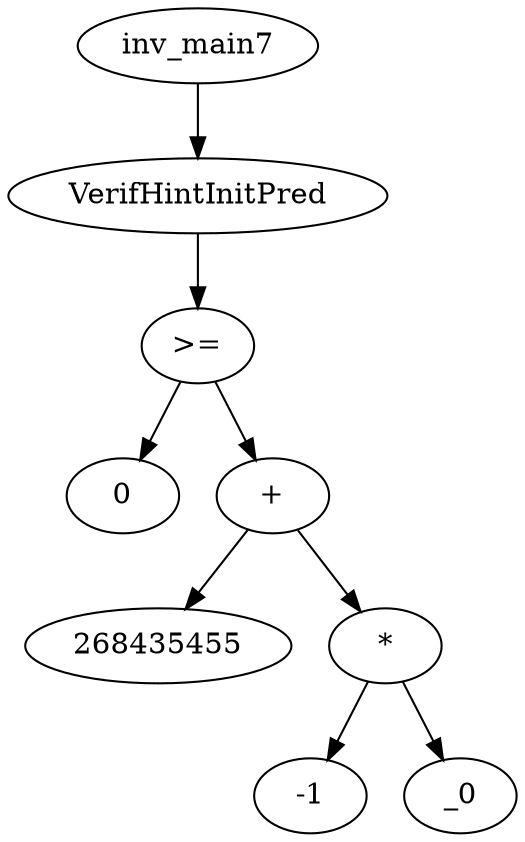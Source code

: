 digraph dag {
0 [label="inv_main7"];
1 [label="VerifHintInitPred"];
2 [label=">="];
3 [label="0"];
4 [label="+"];
5 [label="268435455"];
6 [label="*"];
7 [label="-1"];
8 [label="_0"];
0->1
1->2
2->4
2 -> 3
4->6
4 -> 5
6->8
6 -> 7
}
